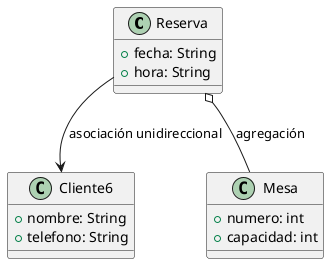 @startuml
class Reserva {
    +fecha: String
    +hora: String
}

class Cliente6 {
    +nombre: String
    +telefono: String
}

class Mesa {
    +numero: int
    +capacidad: int
}

Reserva --> Cliente6 : asociación unidireccional
Reserva o-- Mesa : agregación
@enduml

